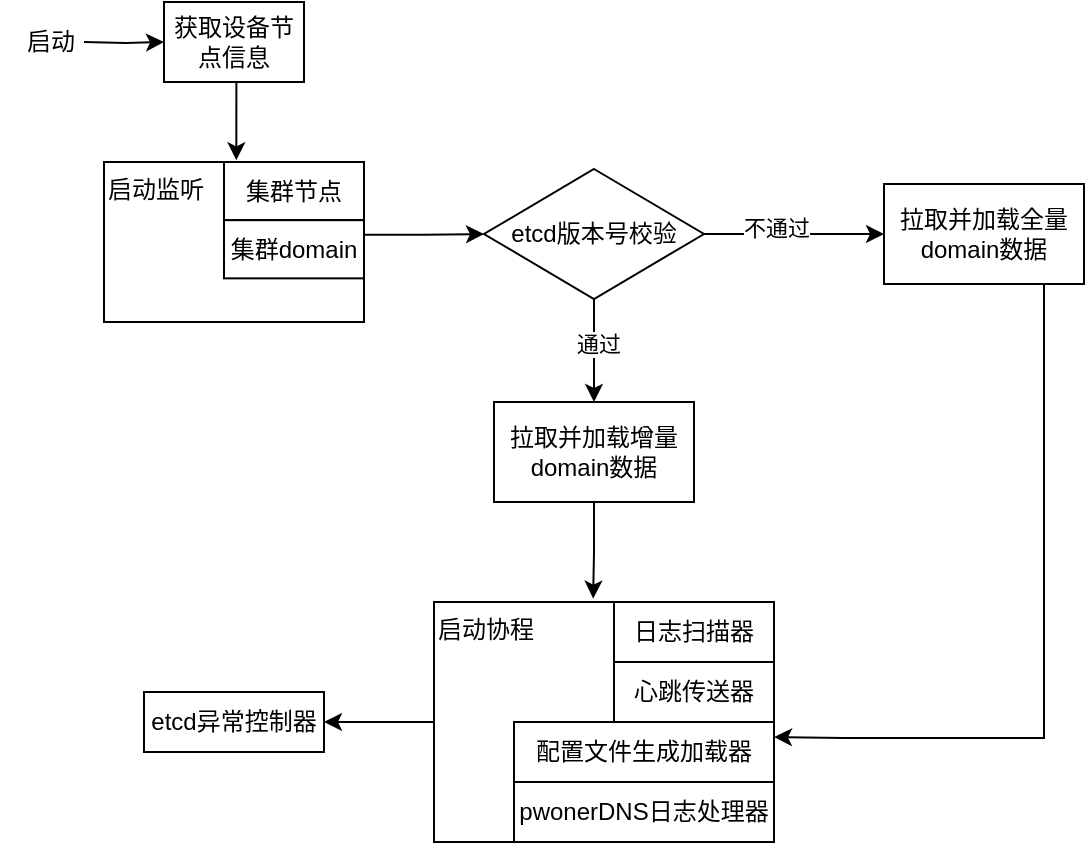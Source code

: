 <mxfile version="20.1.4" type="github">
  <diagram id="j2xFF6dWLdvySgO7YBa3" name="第 1 页">
    <mxGraphModel dx="1219" dy="728" grid="1" gridSize="10" guides="1" tooltips="1" connect="1" arrows="1" fold="1" page="1" pageScale="1" pageWidth="827" pageHeight="1169" math="0" shadow="0">
      <root>
        <mxCell id="0" />
        <mxCell id="1" parent="0" />
        <mxCell id="ebUCkN1Dy4gkY2kswimO-30" style="edgeStyle=orthogonalEdgeStyle;rounded=0;orthogonalLoop=1;jettySize=auto;html=1;entryX=0;entryY=0.5;entryDx=0;entryDy=0;" edge="1" parent="1" target="ebUCkN1Dy4gkY2kswimO-3">
          <mxGeometry relative="1" as="geometry">
            <mxPoint x="250" y="70" as="sourcePoint" />
          </mxGeometry>
        </mxCell>
        <mxCell id="ebUCkN1Dy4gkY2kswimO-31" style="edgeStyle=orthogonalEdgeStyle;rounded=0;orthogonalLoop=1;jettySize=auto;html=1;exitX=0.5;exitY=1;exitDx=0;exitDy=0;entryX=0.088;entryY=-0.029;entryDx=0;entryDy=0;entryPerimeter=0;" edge="1" parent="1" source="ebUCkN1Dy4gkY2kswimO-3" target="ebUCkN1Dy4gkY2kswimO-4">
          <mxGeometry relative="1" as="geometry" />
        </mxCell>
        <mxCell id="ebUCkN1Dy4gkY2kswimO-3" value="获取设备节点信息" style="rounded=0;whiteSpace=wrap;html=1;" vertex="1" parent="1">
          <mxGeometry x="290" y="50" width="70" height="40" as="geometry" />
        </mxCell>
        <mxCell id="ebUCkN1Dy4gkY2kswimO-23" style="edgeStyle=orthogonalEdgeStyle;rounded=0;orthogonalLoop=1;jettySize=auto;html=1;exitX=1;exitY=0.5;exitDx=0;exitDy=0;entryX=0;entryY=0.5;entryDx=0;entryDy=0;" edge="1" parent="1" source="ebUCkN1Dy4gkY2kswimO-8" target="ebUCkN1Dy4gkY2kswimO-9">
          <mxGeometry relative="1" as="geometry" />
        </mxCell>
        <mxCell id="ebUCkN1Dy4gkY2kswimO-28" value="不通过" style="edgeLabel;html=1;align=center;verticalAlign=middle;resizable=0;points=[];" vertex="1" connectable="0" parent="ebUCkN1Dy4gkY2kswimO-23">
          <mxGeometry x="-0.206" y="3" relative="1" as="geometry">
            <mxPoint as="offset" />
          </mxGeometry>
        </mxCell>
        <mxCell id="ebUCkN1Dy4gkY2kswimO-36" style="edgeStyle=orthogonalEdgeStyle;rounded=0;orthogonalLoop=1;jettySize=auto;html=1;entryX=0.5;entryY=0;entryDx=0;entryDy=0;" edge="1" parent="1" source="ebUCkN1Dy4gkY2kswimO-8" target="ebUCkN1Dy4gkY2kswimO-48">
          <mxGeometry relative="1" as="geometry" />
        </mxCell>
        <mxCell id="ebUCkN1Dy4gkY2kswimO-37" value="通过" style="edgeLabel;html=1;align=center;verticalAlign=middle;resizable=0;points=[];" vertex="1" connectable="0" parent="ebUCkN1Dy4gkY2kswimO-36">
          <mxGeometry x="-0.123" y="2" relative="1" as="geometry">
            <mxPoint as="offset" />
          </mxGeometry>
        </mxCell>
        <mxCell id="ebUCkN1Dy4gkY2kswimO-8" value="etcd版本号校验" style="rhombus;whiteSpace=wrap;html=1;" vertex="1" parent="1">
          <mxGeometry x="450" y="133.5" width="110" height="65" as="geometry" />
        </mxCell>
        <mxCell id="ebUCkN1Dy4gkY2kswimO-47" style="edgeStyle=orthogonalEdgeStyle;rounded=0;orthogonalLoop=1;jettySize=auto;html=1;entryX=1;entryY=0.25;entryDx=0;entryDy=0;" edge="1" parent="1" source="ebUCkN1Dy4gkY2kswimO-9" target="ebUCkN1Dy4gkY2kswimO-12">
          <mxGeometry relative="1" as="geometry">
            <mxPoint x="660" y="390" as="targetPoint" />
            <Array as="points">
              <mxPoint x="730" y="418" />
              <mxPoint x="630" y="418" />
            </Array>
          </mxGeometry>
        </mxCell>
        <mxCell id="ebUCkN1Dy4gkY2kswimO-9" value="拉取并加载全量domain数据" style="whiteSpace=wrap;html=1;" vertex="1" parent="1">
          <mxGeometry x="650" y="141" width="100" height="50" as="geometry" />
        </mxCell>
        <mxCell id="ebUCkN1Dy4gkY2kswimO-19" value="" style="group" vertex="1" connectable="0" parent="1">
          <mxGeometry x="260" y="130" width="130" height="80" as="geometry" />
        </mxCell>
        <mxCell id="ebUCkN1Dy4gkY2kswimO-18" value="启动监听" style="whiteSpace=wrap;html=1;align=left;verticalAlign=top;" vertex="1" parent="ebUCkN1Dy4gkY2kswimO-19">
          <mxGeometry width="130" height="80" as="geometry" />
        </mxCell>
        <mxCell id="ebUCkN1Dy4gkY2kswimO-4" value="集群节点" style="rounded=0;whiteSpace=wrap;html=1;" vertex="1" parent="ebUCkN1Dy4gkY2kswimO-19">
          <mxGeometry x="60" width="70" height="29.09" as="geometry" />
        </mxCell>
        <mxCell id="ebUCkN1Dy4gkY2kswimO-5" value="集群domain" style="rounded=0;whiteSpace=wrap;html=1;" vertex="1" parent="ebUCkN1Dy4gkY2kswimO-19">
          <mxGeometry x="60" y="29.091" width="70" height="29.091" as="geometry" />
        </mxCell>
        <mxCell id="ebUCkN1Dy4gkY2kswimO-32" value="" style="group" vertex="1" connectable="0" parent="1">
          <mxGeometry x="425" y="350" width="170" height="120" as="geometry" />
        </mxCell>
        <mxCell id="ebUCkN1Dy4gkY2kswimO-16" value="启动协程" style="whiteSpace=wrap;html=1;align=left;verticalAlign=top;" vertex="1" parent="ebUCkN1Dy4gkY2kswimO-32">
          <mxGeometry width="170" height="120" as="geometry" />
        </mxCell>
        <mxCell id="ebUCkN1Dy4gkY2kswimO-10" value="心跳传送器" style="whiteSpace=wrap;html=1;" vertex="1" parent="ebUCkN1Dy4gkY2kswimO-32">
          <mxGeometry x="90" y="30" width="80" height="30" as="geometry" />
        </mxCell>
        <mxCell id="ebUCkN1Dy4gkY2kswimO-11" value="日志扫描器" style="whiteSpace=wrap;html=1;" vertex="1" parent="ebUCkN1Dy4gkY2kswimO-32">
          <mxGeometry x="90" width="80" height="30" as="geometry" />
        </mxCell>
        <mxCell id="ebUCkN1Dy4gkY2kswimO-12" value="配置文件生成加载器" style="whiteSpace=wrap;html=1;" vertex="1" parent="ebUCkN1Dy4gkY2kswimO-32">
          <mxGeometry x="40" y="60" width="130" height="30" as="geometry" />
        </mxCell>
        <mxCell id="ebUCkN1Dy4gkY2kswimO-13" value="pwonerDNS日志处理器" style="whiteSpace=wrap;html=1;" vertex="1" parent="ebUCkN1Dy4gkY2kswimO-32">
          <mxGeometry x="40" y="90" width="130" height="30" as="geometry" />
        </mxCell>
        <mxCell id="ebUCkN1Dy4gkY2kswimO-34" style="edgeStyle=orthogonalEdgeStyle;rounded=0;orthogonalLoop=1;jettySize=auto;html=1;exitX=1;exitY=0.25;exitDx=0;exitDy=0;entryX=0;entryY=0.5;entryDx=0;entryDy=0;" edge="1" parent="1" source="ebUCkN1Dy4gkY2kswimO-5" target="ebUCkN1Dy4gkY2kswimO-8">
          <mxGeometry relative="1" as="geometry">
            <mxPoint x="440" y="166.667" as="targetPoint" />
          </mxGeometry>
        </mxCell>
        <mxCell id="ebUCkN1Dy4gkY2kswimO-38" value="etcd异常控制器" style="whiteSpace=wrap;html=1;" vertex="1" parent="1">
          <mxGeometry x="280" y="395" width="90" height="30" as="geometry" />
        </mxCell>
        <mxCell id="ebUCkN1Dy4gkY2kswimO-39" style="edgeStyle=orthogonalEdgeStyle;rounded=0;orthogonalLoop=1;jettySize=auto;html=1;exitX=0;exitY=0.5;exitDx=0;exitDy=0;entryX=1;entryY=0.5;entryDx=0;entryDy=0;" edge="1" parent="1" source="ebUCkN1Dy4gkY2kswimO-16" target="ebUCkN1Dy4gkY2kswimO-38">
          <mxGeometry relative="1" as="geometry" />
        </mxCell>
        <mxCell id="ebUCkN1Dy4gkY2kswimO-40" value="启动" style="text;html=1;align=center;verticalAlign=middle;resizable=0;points=[];autosize=1;strokeColor=none;fillColor=none;" vertex="1" parent="1">
          <mxGeometry x="208" y="55" width="50" height="30" as="geometry" />
        </mxCell>
        <mxCell id="ebUCkN1Dy4gkY2kswimO-49" style="edgeStyle=orthogonalEdgeStyle;rounded=0;orthogonalLoop=1;jettySize=auto;html=1;entryX=0.468;entryY=-0.014;entryDx=0;entryDy=0;entryPerimeter=0;" edge="1" parent="1" source="ebUCkN1Dy4gkY2kswimO-48" target="ebUCkN1Dy4gkY2kswimO-16">
          <mxGeometry relative="1" as="geometry" />
        </mxCell>
        <mxCell id="ebUCkN1Dy4gkY2kswimO-48" value="拉取并加载增量domain数据" style="whiteSpace=wrap;html=1;" vertex="1" parent="1">
          <mxGeometry x="455" y="250" width="100" height="50" as="geometry" />
        </mxCell>
      </root>
    </mxGraphModel>
  </diagram>
</mxfile>
